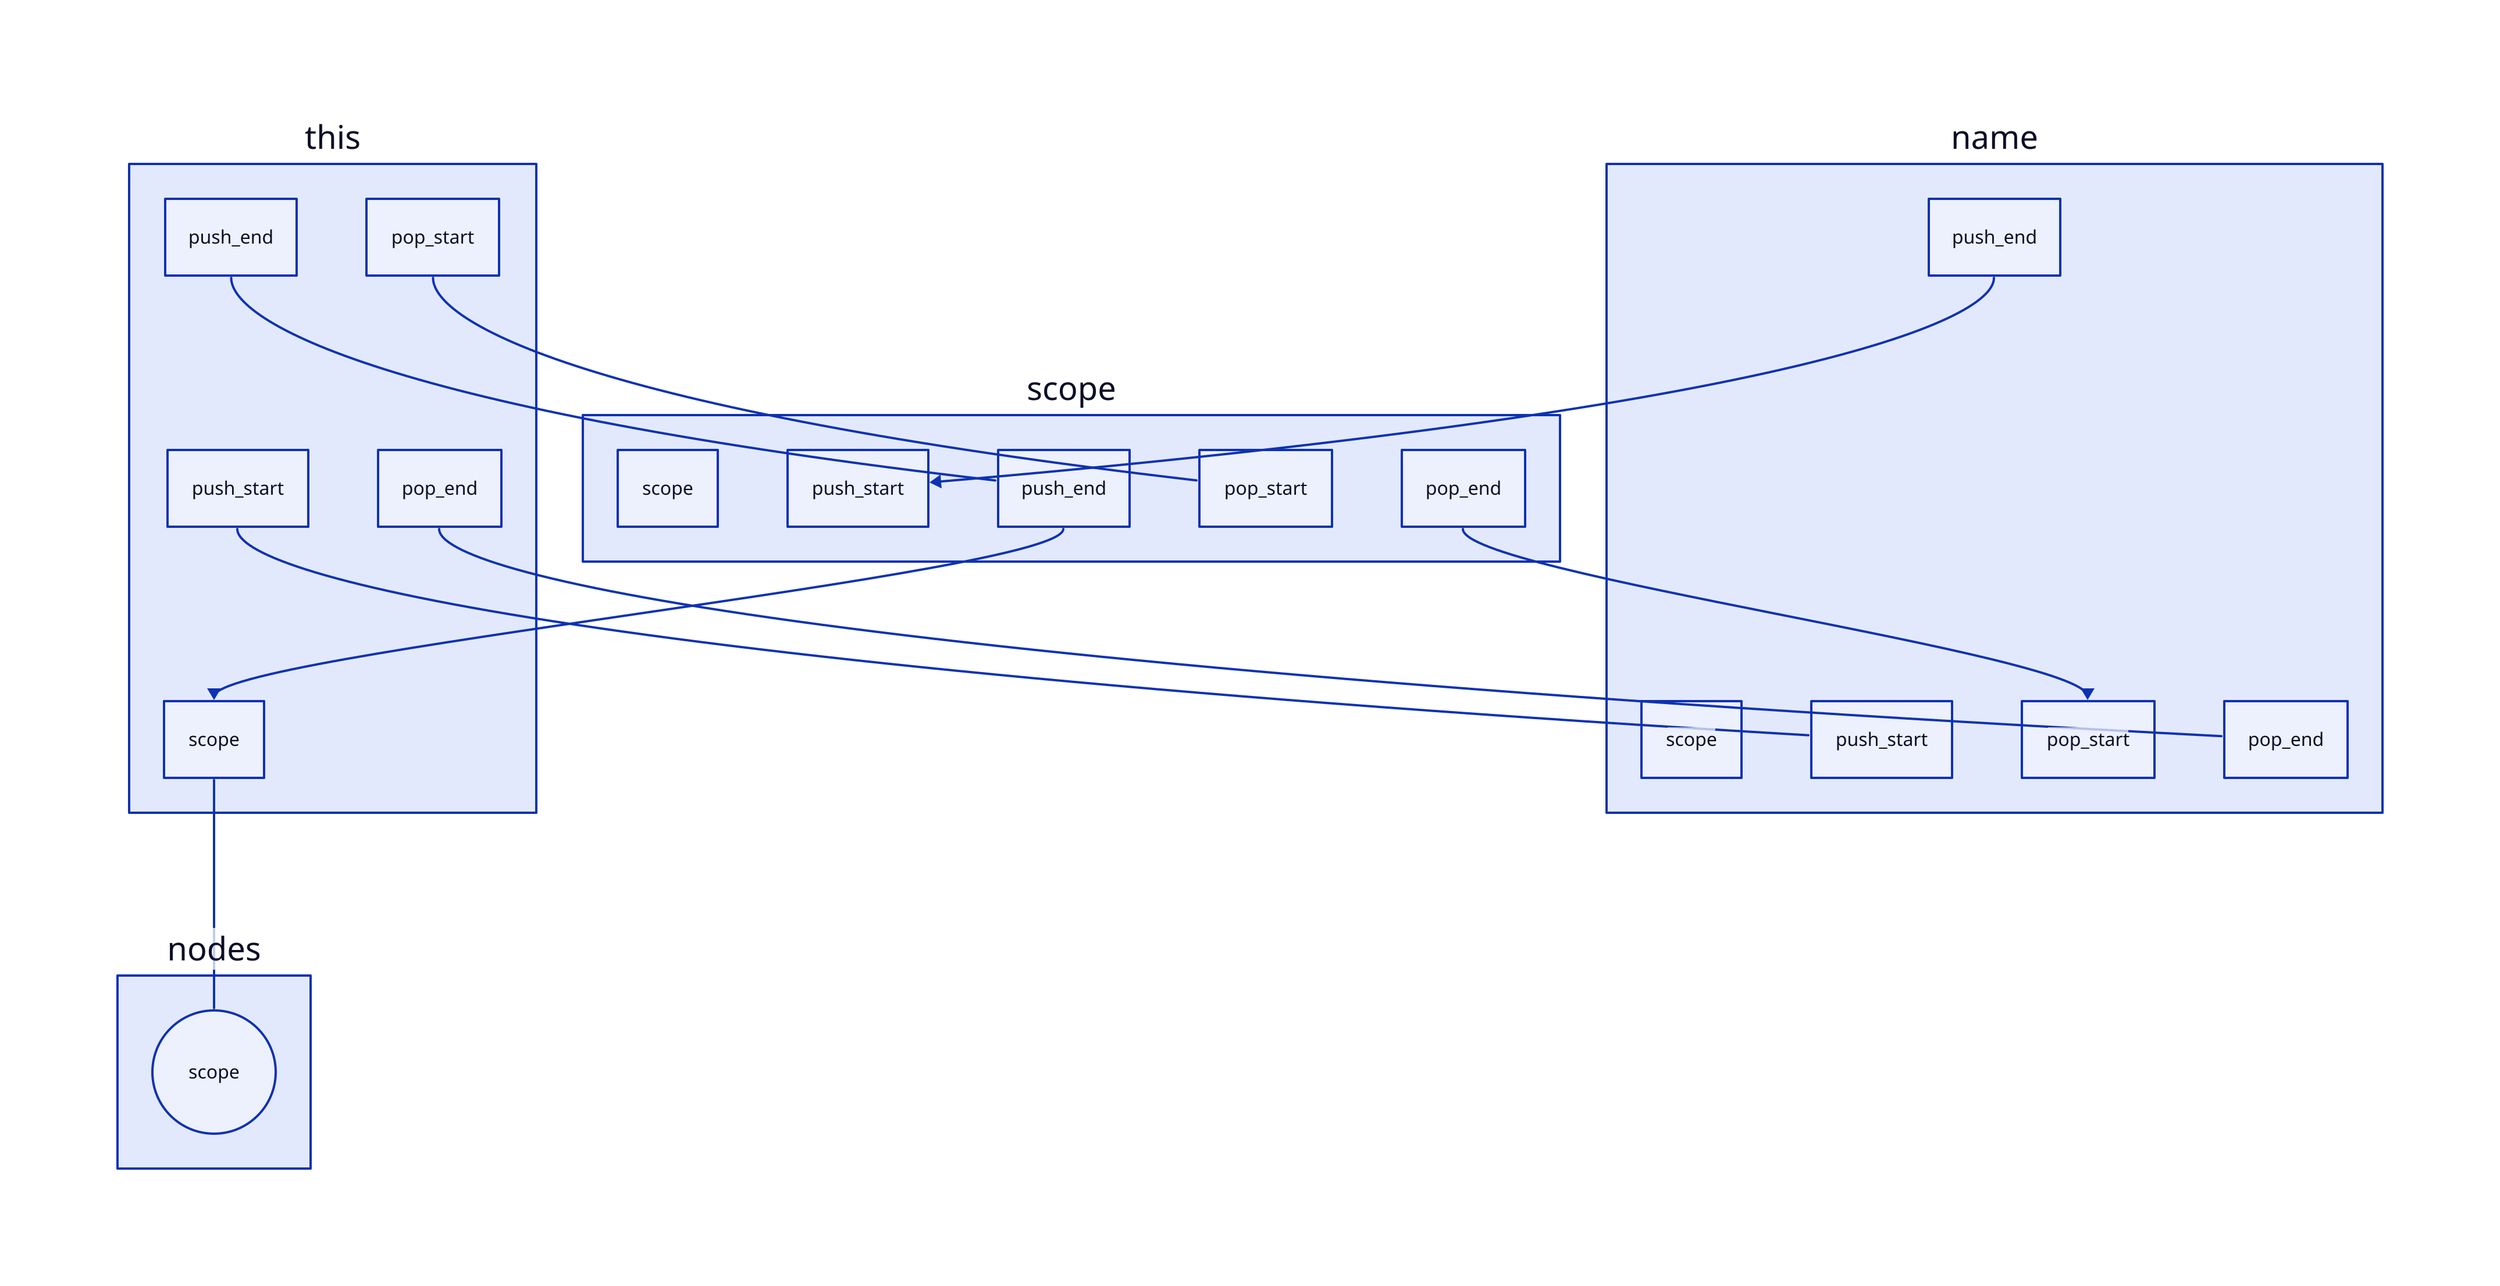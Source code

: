 scope {
    scope.shape: rectangle
    push_start.shape: rectangle
    push_end.shape: rectangle
    pop_start.shape: rectangle
    pop_end.shape: rectangle
}

this {
    scope.shape: rectangle
    push_start.shape: rectangle
    push_end.shape: rectangle
    pop_start.shape: rectangle
    pop_end.shape: rectangle
}

nodes {
    scope.shape: circle
}

name {
    scope.shape: rectangle
    push_start.shape: rectangle
    push_end.shape: rectangle
    pop_start.shape: rectangle
    pop_end.shape: rectangle
}

scope.pop_end -> name.pop_start
name.push_end -> scope.push_start

this.pop_start -- scope.pop_start
this.pop_end -- name.pop_end

this.push_start -- name.push_start
this.push_end -- scope.push_end

this.scope -- nodes.scope
scope.push_end -> this.scope
